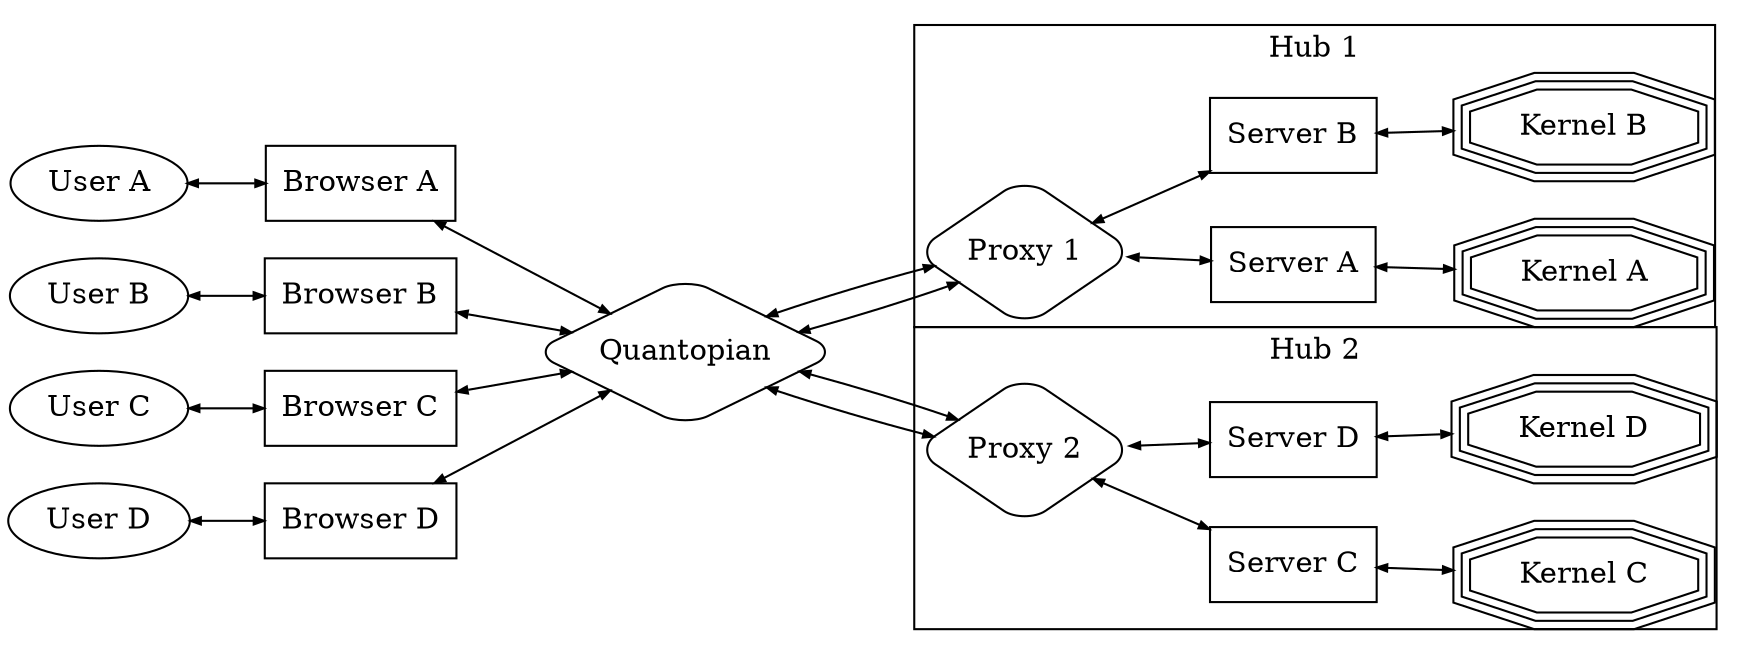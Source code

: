 digraph MyGraph {
        rankdir=LR
        margin=0
        border=0
        edge [arrowsize=0.5, dir=both]

        {
                node [shape=diamond, style=rounded, height=1]
                "Proxy 1"
                "Proxy 2"
                "Quantopian"
        }

        {
                node [shape=ellipse]
                "User A"
                "User B"
                "User C"
                "User D"
        }


        {
                node [shape=box]
                "Browser A"
                "Browser B"
                "Browser C"
                "Browser D"
        }

        {
                node [shape=box]
                "Server A"
                "Server B"
                "Server C"
                "Server D"
        }

        {
                node [shape=tripleoctagon]
                "Kernel A"
                "Kernel B"
                "Kernel C"
                "Kernel D"
        }

        subgraph cluster_1 {
                "Proxy 1"
                "Server A"
                "Kernel A"
                "Server B"
                "Kernel B"
                label = "Hub 1"
        }

        subgraph cluster_2 {
                "Proxy 2"
                "Server C"
                "Kernel C"
                "Server D"
                "Kernel D"
                label = "Hub 2"
        }

        "User A" -> "Browser A" -> "Quantopian" -> "Proxy 1" -> "Server A" -> "Kernel A"
        "User B" -> "Browser B" -> "Quantopian" -> "Proxy 1" -> "Server B" -> "Kernel B"
        "User C" -> "Browser C" -> "Quantopian" -> "Proxy 2" -> "Server C" -> "Kernel C"
        "User D" -> "Browser D" -> "Quantopian" -> "Proxy 2" -> "Server D" -> "Kernel D"
}
